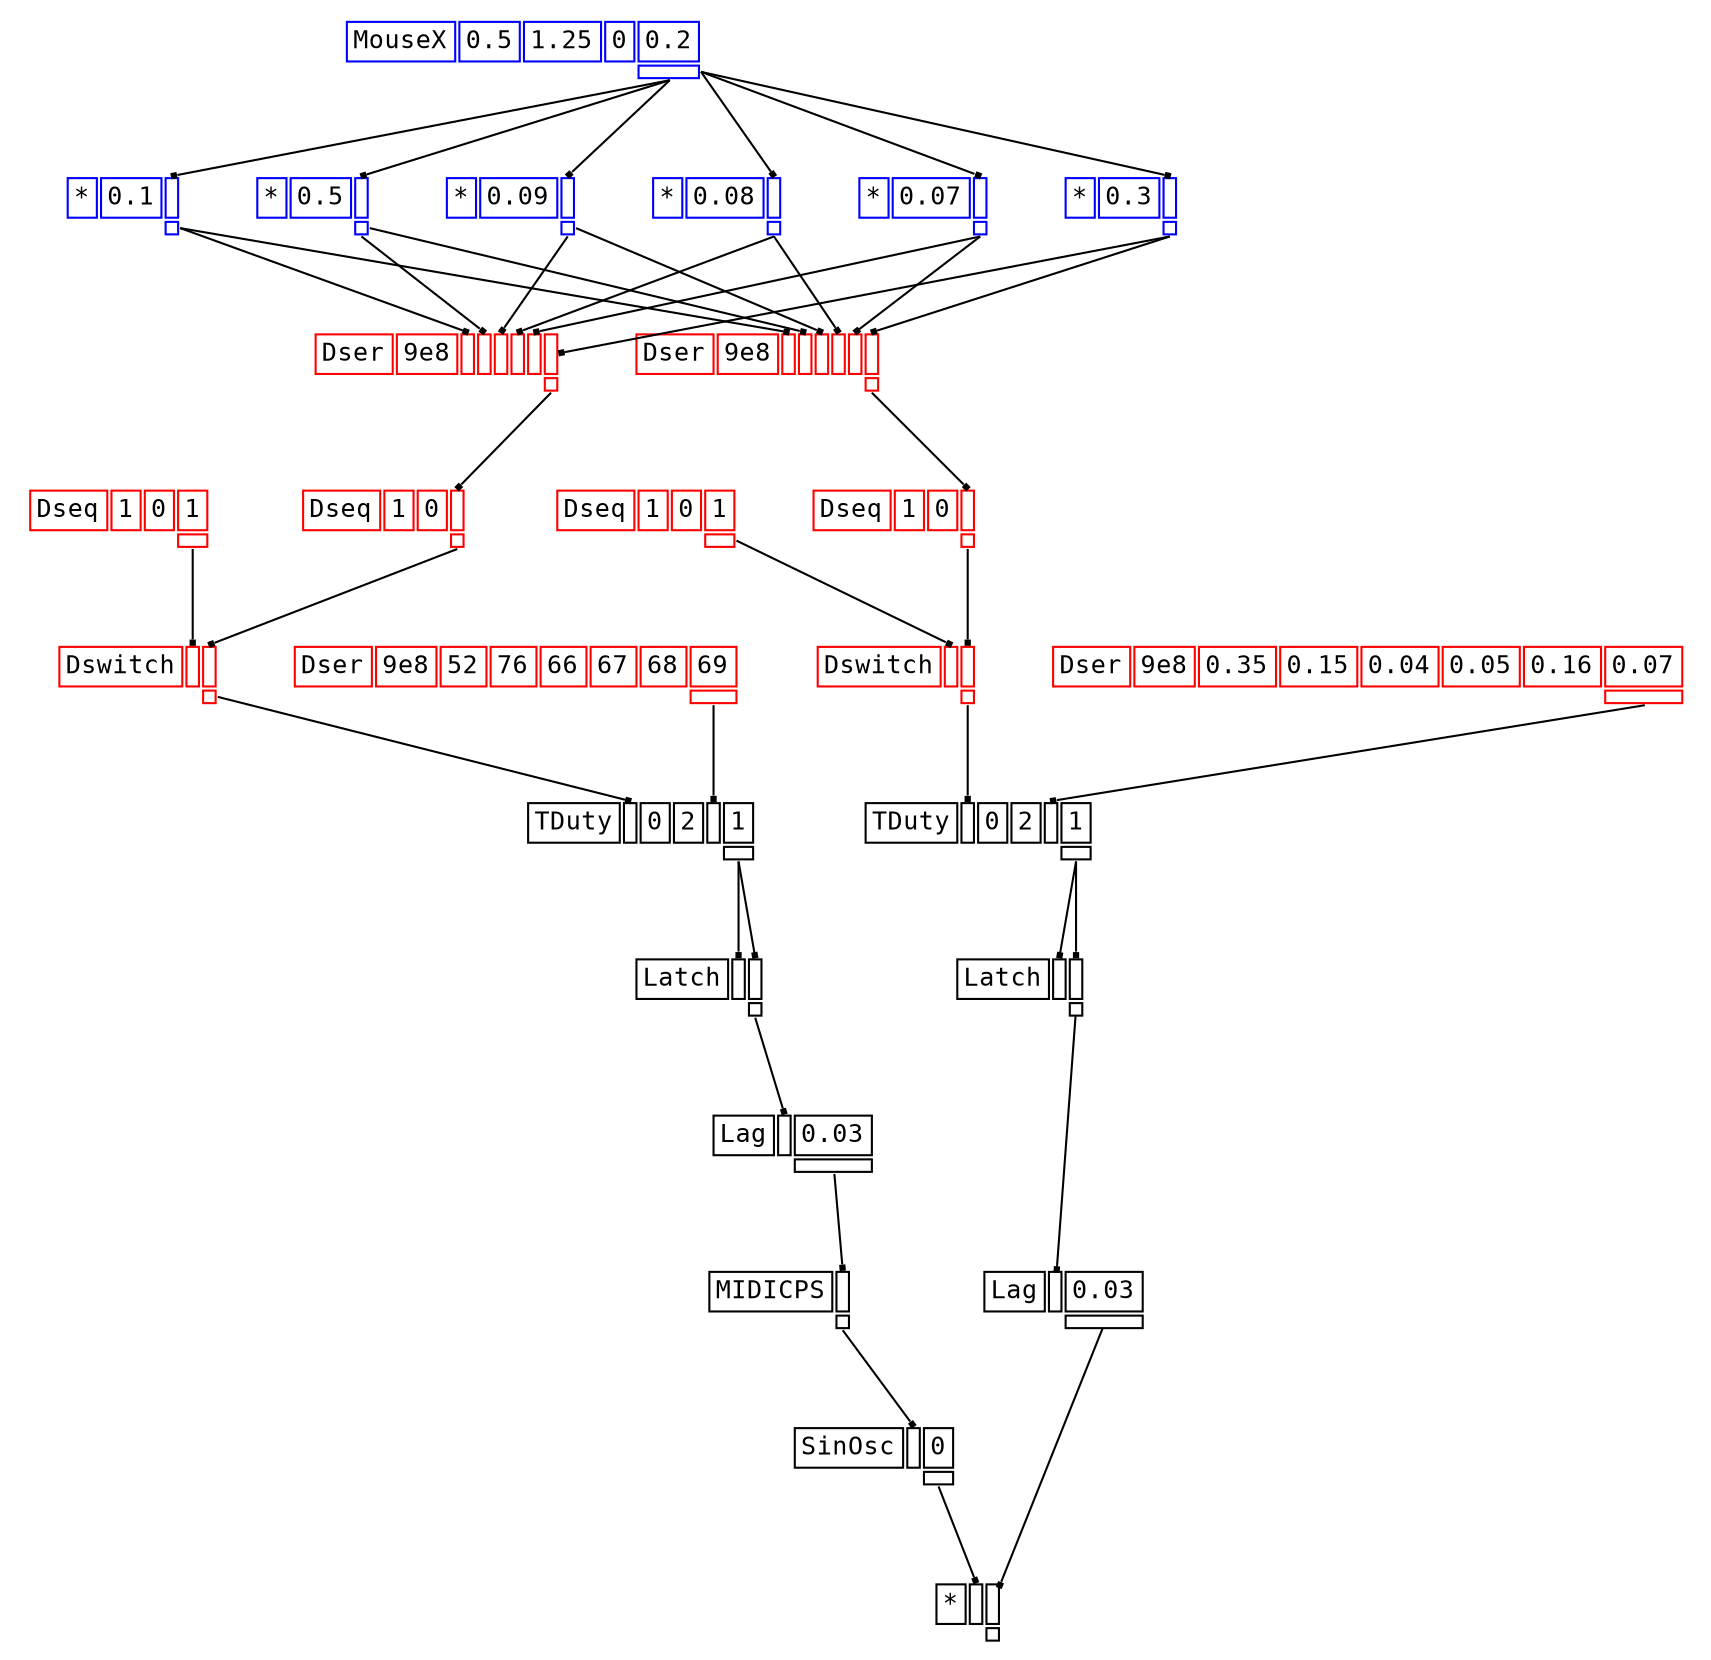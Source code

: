 digraph Anonymous {
graph [splines=false];
node [fontsize=12,fontname="Courier"];
edge [arrowhead=box,arrowsize=0.25];
u_2[shape="plaintext",color="red",label=<<TABLE BORDER="0" CELLBORDER="1"><TR><TD>Dseq</TD><TD ID="u_2:K_0">1</TD><TD ID="u_2:K_1">0</TD><TD ID="u_2:K_2">1</TD></TR><TR><TD BORDER="0"></TD><TD BORDER="0"></TD><TD BORDER="0"></TD><TD PORT="o_0" ID="u_2:o_0"></TD></TR></TABLE>>];
u_8[shape="plaintext",color="blue",label=<<TABLE BORDER="0" CELLBORDER="1"><TR><TD>MouseX</TD><TD ID="u_8:K_0">0.5</TD><TD ID="u_8:K_1">1.25</TD><TD ID="u_8:K_2">0</TD><TD ID="u_8:K_3">0.2</TD></TR><TR><TD BORDER="0"></TD><TD BORDER="0"></TD><TD BORDER="0"></TD><TD BORDER="0"></TD><TD PORT="o_0" ID="u_8:o_0"></TD></TR></TABLE>>];
u_9[shape="plaintext",color="blue",label=<<TABLE BORDER="0" CELLBORDER="1"><TR><TD>*</TD><TD ID="u_9:K_0">0.1</TD><TD PORT="i_1" ID="u_9:i_1"></TD></TR><TR><TD BORDER="0"></TD><TD BORDER="0"></TD><TD PORT="o_0" ID="u_9:o_0"></TD></TR></TABLE>>];
u_10[shape="plaintext",color="blue",label=<<TABLE BORDER="0" CELLBORDER="1"><TR><TD>*</TD><TD ID="u_10:K_0">0.5</TD><TD PORT="i_1" ID="u_10:i_1"></TD></TR><TR><TD BORDER="0"></TD><TD BORDER="0"></TD><TD PORT="o_0" ID="u_10:o_0"></TD></TR></TABLE>>];
u_12[shape="plaintext",color="blue",label=<<TABLE BORDER="0" CELLBORDER="1"><TR><TD>*</TD><TD ID="u_12:K_0">0.09</TD><TD PORT="i_1" ID="u_12:i_1"></TD></TR><TR><TD BORDER="0"></TD><TD BORDER="0"></TD><TD PORT="o_0" ID="u_12:o_0"></TD></TR></TABLE>>];
u_14[shape="plaintext",color="blue",label=<<TABLE BORDER="0" CELLBORDER="1"><TR><TD>*</TD><TD ID="u_14:K_0">0.08</TD><TD PORT="i_1" ID="u_14:i_1"></TD></TR><TR><TD BORDER="0"></TD><TD BORDER="0"></TD><TD PORT="o_0" ID="u_14:o_0"></TD></TR></TABLE>>];
u_16[shape="plaintext",color="blue",label=<<TABLE BORDER="0" CELLBORDER="1"><TR><TD>*</TD><TD ID="u_16:K_0">0.07</TD><TD PORT="i_1" ID="u_16:i_1"></TD></TR><TR><TD BORDER="0"></TD><TD BORDER="0"></TD><TD PORT="o_0" ID="u_16:o_0"></TD></TR></TABLE>>];
u_18[shape="plaintext",color="blue",label=<<TABLE BORDER="0" CELLBORDER="1"><TR><TD>*</TD><TD ID="u_18:K_0">0.3</TD><TD PORT="i_1" ID="u_18:i_1"></TD></TR><TR><TD BORDER="0"></TD><TD BORDER="0"></TD><TD PORT="o_0" ID="u_18:o_0"></TD></TR></TABLE>>];
u_19[shape="plaintext",color="red",label=<<TABLE BORDER="0" CELLBORDER="1"><TR><TD>Dser</TD><TD ID="u_19:K_0">9e8</TD><TD PORT="i_1" ID="u_19:i_1"></TD><TD PORT="i_2" ID="u_19:i_2"></TD><TD PORT="i_3" ID="u_19:i_3"></TD><TD PORT="i_4" ID="u_19:i_4"></TD><TD PORT="i_5" ID="u_19:i_5"></TD><TD PORT="i_6" ID="u_19:i_6"></TD></TR><TR><TD BORDER="0"></TD><TD BORDER="0"></TD><TD BORDER="0"></TD><TD BORDER="0"></TD><TD BORDER="0"></TD><TD BORDER="0"></TD><TD BORDER="0"></TD><TD PORT="o_0" ID="u_19:o_0"></TD></TR></TABLE>>];
u_20[shape="plaintext",color="red",label=<<TABLE BORDER="0" CELLBORDER="1"><TR><TD>Dseq</TD><TD ID="u_20:K_0">1</TD><TD ID="u_20:K_1">0</TD><TD PORT="i_2" ID="u_20:i_2"></TD></TR><TR><TD BORDER="0"></TD><TD BORDER="0"></TD><TD BORDER="0"></TD><TD PORT="o_0" ID="u_20:o_0"></TD></TR></TABLE>>];
u_21[shape="plaintext",color="red",label=<<TABLE BORDER="0" CELLBORDER="1"><TR><TD>Dswitch</TD><TD PORT="i_0" ID="u_21:i_0"></TD><TD PORT="i_1" ID="u_21:i_1"></TD></TR><TR><TD BORDER="0"></TD><TD BORDER="0"></TD><TD PORT="o_0" ID="u_21:o_0"></TD></TR></TABLE>>];
u_29[shape="plaintext",color="red",label=<<TABLE BORDER="0" CELLBORDER="1"><TR><TD>Dser</TD><TD ID="u_29:K_0">9e8</TD><TD ID="u_29:K_1">52</TD><TD ID="u_29:K_2">76</TD><TD ID="u_29:K_3">66</TD><TD ID="u_29:K_4">67</TD><TD ID="u_29:K_5">68</TD><TD ID="u_29:K_6">69</TD></TR><TR><TD BORDER="0"></TD><TD BORDER="0"></TD><TD BORDER="0"></TD><TD BORDER="0"></TD><TD BORDER="0"></TD><TD BORDER="0"></TD><TD BORDER="0"></TD><TD PORT="o_0" ID="u_29:o_0"></TD></TR></TABLE>>];
u_30[shape="plaintext",color="black",label=<<TABLE BORDER="0" CELLBORDER="1"><TR><TD>TDuty</TD><TD PORT="i_0" ID="u_30:i_0"></TD><TD ID="u_30:K_1">0</TD><TD ID="u_30:K_2">2</TD><TD PORT="i_3" ID="u_30:i_3"></TD><TD ID="u_30:K_4">1</TD></TR><TR><TD BORDER="0"></TD><TD BORDER="0"></TD><TD BORDER="0"></TD><TD BORDER="0"></TD><TD BORDER="0"></TD><TD PORT="o_0" ID="u_30:o_0"></TD></TR></TABLE>>];
u_31[shape="plaintext",color="black",label=<<TABLE BORDER="0" CELLBORDER="1"><TR><TD>Latch</TD><TD PORT="i_0" ID="u_31:i_0"></TD><TD PORT="i_1" ID="u_31:i_1"></TD></TR><TR><TD BORDER="0"></TD><TD BORDER="0"></TD><TD PORT="o_0" ID="u_31:o_0"></TD></TR></TABLE>>];
u_33[shape="plaintext",color="black",label=<<TABLE BORDER="0" CELLBORDER="1"><TR><TD>Lag</TD><TD PORT="i_0" ID="u_33:i_0"></TD><TD ID="u_33:K_1">0.03</TD></TR><TR><TD BORDER="0"></TD><TD BORDER="0"></TD><TD PORT="o_0" ID="u_33:o_0"></TD></TR></TABLE>>];
u_34[shape="plaintext",color="black",label=<<TABLE BORDER="0" CELLBORDER="1"><TR><TD>MIDICPS</TD><TD PORT="i_0" ID="u_34:i_0"></TD></TR><TR><TD BORDER="0"></TD><TD PORT="o_0" ID="u_34:o_0"></TD></TR></TABLE>>];
u_35[shape="plaintext",color="black",label=<<TABLE BORDER="0" CELLBORDER="1"><TR><TD>SinOsc</TD><TD PORT="i_0" ID="u_35:i_0"></TD><TD ID="u_35:K_1">0</TD></TR><TR><TD BORDER="0"></TD><TD BORDER="0"></TD><TD PORT="o_0" ID="u_35:o_0"></TD></TR></TABLE>>];
u_36[shape="plaintext",color="red",label=<<TABLE BORDER="0" CELLBORDER="1"><TR><TD>Dseq</TD><TD ID="u_36:K_0">1</TD><TD ID="u_36:K_1">0</TD><TD ID="u_36:K_2">1</TD></TR><TR><TD BORDER="0"></TD><TD BORDER="0"></TD><TD BORDER="0"></TD><TD PORT="o_0" ID="u_36:o_0"></TD></TR></TABLE>>];
u_37[shape="plaintext",color="red",label=<<TABLE BORDER="0" CELLBORDER="1"><TR><TD>Dser</TD><TD ID="u_37:K_0">9e8</TD><TD PORT="i_1" ID="u_37:i_1"></TD><TD PORT="i_2" ID="u_37:i_2"></TD><TD PORT="i_3" ID="u_37:i_3"></TD><TD PORT="i_4" ID="u_37:i_4"></TD><TD PORT="i_5" ID="u_37:i_5"></TD><TD PORT="i_6" ID="u_37:i_6"></TD></TR><TR><TD BORDER="0"></TD><TD BORDER="0"></TD><TD BORDER="0"></TD><TD BORDER="0"></TD><TD BORDER="0"></TD><TD BORDER="0"></TD><TD BORDER="0"></TD><TD PORT="o_0" ID="u_37:o_0"></TD></TR></TABLE>>];
u_38[shape="plaintext",color="red",label=<<TABLE BORDER="0" CELLBORDER="1"><TR><TD>Dseq</TD><TD ID="u_38:K_0">1</TD><TD ID="u_38:K_1">0</TD><TD PORT="i_2" ID="u_38:i_2"></TD></TR><TR><TD BORDER="0"></TD><TD BORDER="0"></TD><TD BORDER="0"></TD><TD PORT="o_0" ID="u_38:o_0"></TD></TR></TABLE>>];
u_39[shape="plaintext",color="red",label=<<TABLE BORDER="0" CELLBORDER="1"><TR><TD>Dswitch</TD><TD PORT="i_0" ID="u_39:i_0"></TD><TD PORT="i_1" ID="u_39:i_1"></TD></TR><TR><TD BORDER="0"></TD><TD BORDER="0"></TD><TD PORT="o_0" ID="u_39:o_0"></TD></TR></TABLE>>];
u_45[shape="plaintext",color="red",label=<<TABLE BORDER="0" CELLBORDER="1"><TR><TD>Dser</TD><TD ID="u_45:K_0">9e8</TD><TD ID="u_45:K_1">0.35</TD><TD ID="u_45:K_2">0.15</TD><TD ID="u_45:K_3">0.04</TD><TD ID="u_45:K_4">0.05</TD><TD ID="u_45:K_5">0.16</TD><TD ID="u_45:K_6">0.07</TD></TR><TR><TD BORDER="0"></TD><TD BORDER="0"></TD><TD BORDER="0"></TD><TD BORDER="0"></TD><TD BORDER="0"></TD><TD BORDER="0"></TD><TD BORDER="0"></TD><TD PORT="o_0" ID="u_45:o_0"></TD></TR></TABLE>>];
u_46[shape="plaintext",color="black",label=<<TABLE BORDER="0" CELLBORDER="1"><TR><TD>TDuty</TD><TD PORT="i_0" ID="u_46:i_0"></TD><TD ID="u_46:K_1">0</TD><TD ID="u_46:K_2">2</TD><TD PORT="i_3" ID="u_46:i_3"></TD><TD ID="u_46:K_4">1</TD></TR><TR><TD BORDER="0"></TD><TD BORDER="0"></TD><TD BORDER="0"></TD><TD BORDER="0"></TD><TD BORDER="0"></TD><TD PORT="o_0" ID="u_46:o_0"></TD></TR></TABLE>>];
u_47[shape="plaintext",color="black",label=<<TABLE BORDER="0" CELLBORDER="1"><TR><TD>Latch</TD><TD PORT="i_0" ID="u_47:i_0"></TD><TD PORT="i_1" ID="u_47:i_1"></TD></TR><TR><TD BORDER="0"></TD><TD BORDER="0"></TD><TD PORT="o_0" ID="u_47:o_0"></TD></TR></TABLE>>];
u_48[shape="plaintext",color="black",label=<<TABLE BORDER="0" CELLBORDER="1"><TR><TD>Lag</TD><TD PORT="i_0" ID="u_48:i_0"></TD><TD ID="u_48:K_1">0.03</TD></TR><TR><TD BORDER="0"></TD><TD BORDER="0"></TD><TD PORT="o_0" ID="u_48:o_0"></TD></TR></TABLE>>];
u_49[shape="plaintext",color="black",label=<<TABLE BORDER="0" CELLBORDER="1"><TR><TD>*</TD><TD PORT="i_0" ID="u_49:i_0"></TD><TD PORT="i_1" ID="u_49:i_1"></TD></TR><TR><TD BORDER="0"></TD><TD BORDER="0"></TD><TD PORT="o_0" ID="u_49:o_0"></TD></TR></TABLE>>];
u_8:o_0 -> u_9:i_1;
u_8:o_0 -> u_10:i_1;
u_8:o_0 -> u_12:i_1;
u_8:o_0 -> u_14:i_1;
u_8:o_0 -> u_16:i_1;
u_8:o_0 -> u_18:i_1;
u_9:o_0 -> u_19:i_1;
u_10:o_0 -> u_19:i_2;
u_12:o_0 -> u_19:i_3;
u_14:o_0 -> u_19:i_4;
u_16:o_0 -> u_19:i_5;
u_18:o_0 -> u_19:i_6;
u_19:o_0 -> u_20:i_2;
u_2:o_0 -> u_21:i_0;
u_20:o_0 -> u_21:i_1;
u_21:o_0 -> u_30:i_0;
u_29:o_0 -> u_30:i_3;
u_30:o_0 -> u_31:i_0;
u_30:o_0 -> u_31:i_1;
u_31:o_0 -> u_33:i_0;
u_33:o_0 -> u_34:i_0;
u_34:o_0 -> u_35:i_0;
u_9:o_0 -> u_37:i_1;
u_10:o_0 -> u_37:i_2;
u_12:o_0 -> u_37:i_3;
u_14:o_0 -> u_37:i_4;
u_16:o_0 -> u_37:i_5;
u_18:o_0 -> u_37:i_6;
u_37:o_0 -> u_38:i_2;
u_36:o_0 -> u_39:i_0;
u_38:o_0 -> u_39:i_1;
u_39:o_0 -> u_46:i_0;
u_45:o_0 -> u_46:i_3;
u_46:o_0 -> u_47:i_0;
u_46:o_0 -> u_47:i_1;
u_47:o_0 -> u_48:i_0;
u_35:o_0 -> u_49:i_0;
u_48:o_0 -> u_49:i_1;
}
